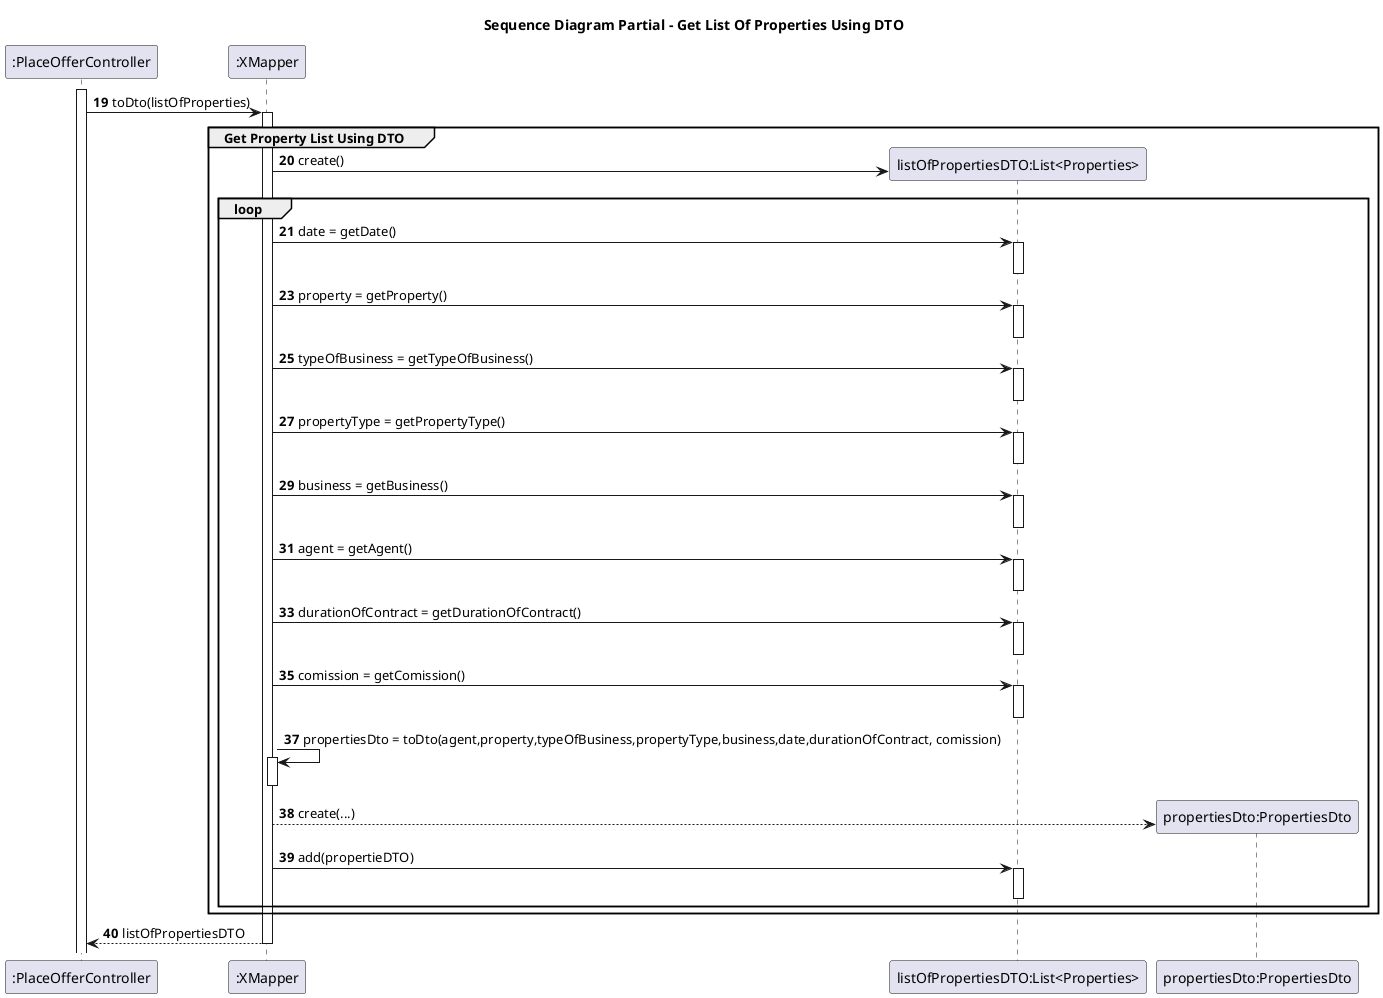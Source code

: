 @startuml

title Sequence Diagram Partial - Get List Of Properties Using DTO

participant ":PlaceOfferController" as Controller
participant ":XMapper" as XMapper
participant "listOfPropertiesDTO:List<Properties>" as listProperties
participant "propertiesDto:PropertiesDto" as PropertiesDto

autonumber 19

activate Controller

Controller -> XMapper : toDto(listOfProperties)
activate XMapper

Group Get Property List Using DTO

XMapper -> listProperties**: create()

    loop

    XMapper -> listProperties: date = getDate()
    activate listProperties

    XMapper -[hidden]> listProperties
    deactivate listProperties

    XMapper -> listProperties: property = getProperty()
    activate listProperties

    XMapper -[hidden]> listProperties
    deactivate listProperties

    XMapper -> listProperties: typeOfBusiness = getTypeOfBusiness()
    activate listProperties

    XMapper -[hidden]> listProperties
    deactivate listProperties

    XMapper -> listProperties: propertyType = getPropertyType()
    activate listProperties

    XMapper -[hidden]> listProperties
    deactivate listProperties

    XMapper -> listProperties: business = getBusiness()
    activate listProperties

    XMapper -[hidden]> listProperties
    deactivate listProperties

    XMapper -> listProperties :agent = getAgent()
    activate listProperties

    XMapper -[hidden]> listProperties
    deactivate listProperties

    XMapper -> listProperties: durationOfContract = getDurationOfContract()
    activate listProperties

    XMapper -[hidden]> listProperties
    deactivate listProperties

    XMapper -> listProperties: comission = getComission()
    activate listProperties

    XMapper -[hidden]> listProperties
    deactivate listProperties

    XMapper -> XMapper : propertiesDto = toDto(agent,property,typeOfBusiness,propertyType,business,date,durationOfContract, comission)
    activate XMapper

    deactivate XMapper

    XMapper --> PropertiesDto**: create(...)

    XMapper -> listProperties: add(propertieDTO)
    activate listProperties

    deactivate listProperties
    end

end

XMapper --> Controller : listOfPropertiesDTO
deactivate XMapper
@enduml